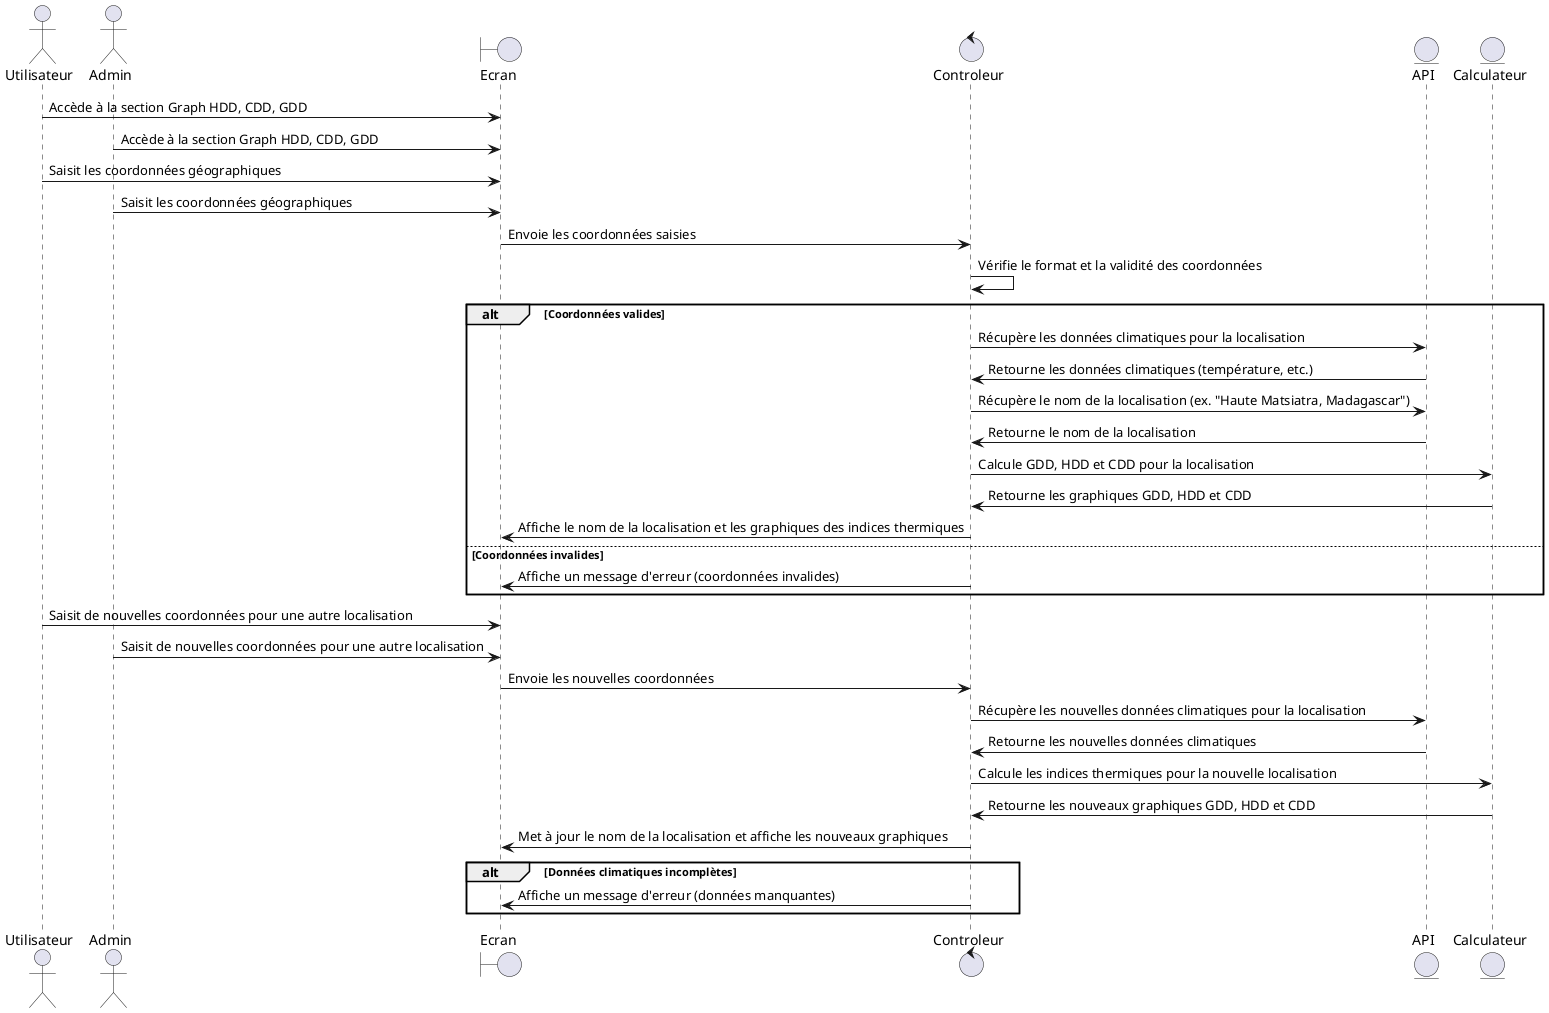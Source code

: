 @startuml
actor Utilisateur
actor Admin
boundary Ecran
control Controleur
entity API
entity Calculateur

Utilisateur -> Ecran : Accède à la section Graph HDD, CDD, GDD
Admin -> Ecran : Accède à la section Graph HDD, CDD, GDD
Utilisateur -> Ecran : Saisit les coordonnées géographiques
Admin -> Ecran : Saisit les coordonnées géographiques
Ecran -> Controleur : Envoie les coordonnées saisies
Controleur -> Controleur : Vérifie le format et la validité des coordonnées
alt Coordonnées valides
    Controleur -> API : Récupère les données climatiques pour la localisation
    API -> Controleur : Retourne les données climatiques (température, etc.)
    Controleur -> API : Récupère le nom de la localisation (ex. "Haute Matsiatra, Madagascar")
    API -> Controleur : Retourne le nom de la localisation
    Controleur -> Calculateur : Calcule GDD, HDD et CDD pour la localisation
    Calculateur -> Controleur : Retourne les graphiques GDD, HDD et CDD
    Controleur -> Ecran : Affiche le nom de la localisation et les graphiques des indices thermiques
else Coordonnées invalides
    Controleur -> Ecran : Affiche un message d'erreur (coordonnées invalides)
end

Utilisateur -> Ecran : Saisit de nouvelles coordonnées pour une autre localisation
Admin -> Ecran : Saisit de nouvelles coordonnées pour une autre localisation
Ecran -> Controleur : Envoie les nouvelles coordonnées
Controleur -> API : Récupère les nouvelles données climatiques pour la localisation
API -> Controleur : Retourne les nouvelles données climatiques
Controleur -> Calculateur : Calcule les indices thermiques pour la nouvelle localisation
Calculateur -> Controleur : Retourne les nouveaux graphiques GDD, HDD et CDD
Controleur -> Ecran : Met à jour le nom de la localisation et affiche les nouveaux graphiques

alt Données climatiques incomplètes
    Controleur -> Ecran : Affiche un message d'erreur (données manquantes)
end

@enduml
